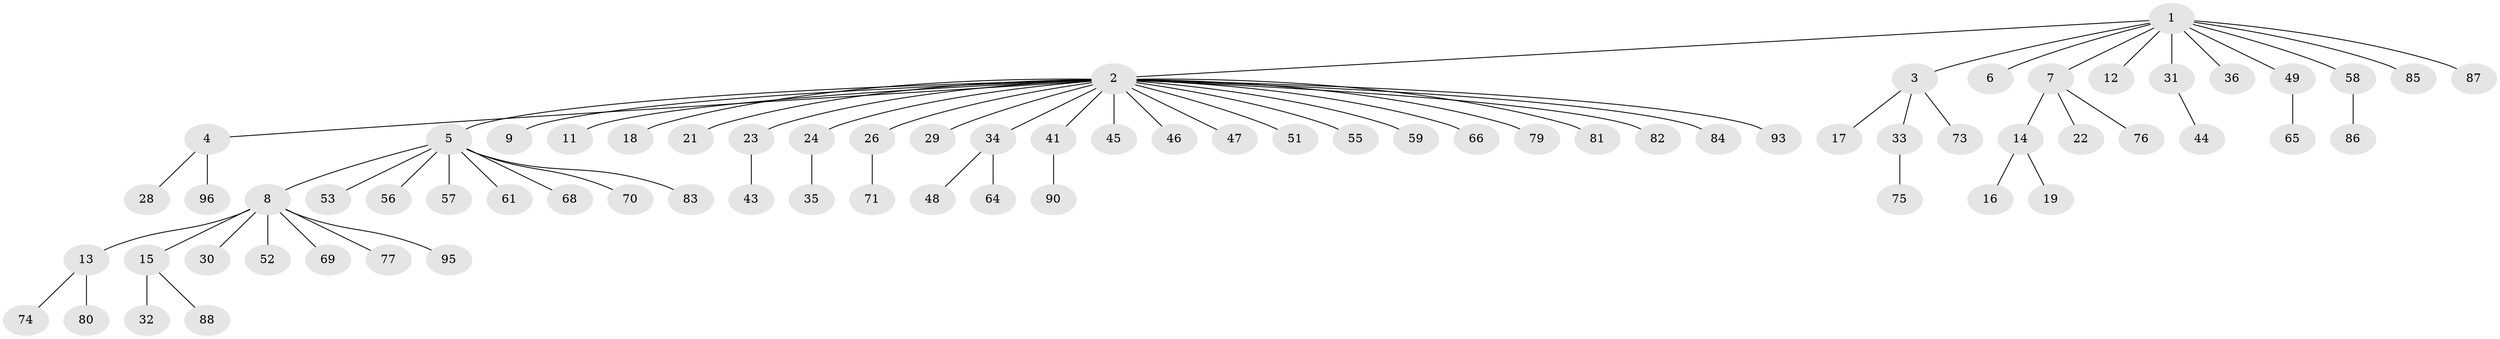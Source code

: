 // original degree distribution, {9: 0.020618556701030927, 26: 0.010309278350515464, 5: 0.020618556701030927, 3: 0.07216494845360824, 7: 0.010309278350515464, 1: 0.7010309278350515, 2: 0.1134020618556701, 4: 0.05154639175257732}
// Generated by graph-tools (version 1.1) at 2025/11/02/27/25 16:11:12]
// undirected, 75 vertices, 74 edges
graph export_dot {
graph [start="1"]
  node [color=gray90,style=filled];
  1 [super="+20"];
  2 [super="+54"];
  3 [super="+60"];
  4 [super="+10"];
  5 [super="+42"];
  6;
  7 [super="+62"];
  8 [super="+27"];
  9 [super="+39"];
  11;
  12;
  13 [super="+94"];
  14 [super="+25"];
  15 [super="+89"];
  16 [super="+91"];
  17;
  18 [super="+40"];
  19;
  21 [super="+97"];
  22;
  23 [super="+38"];
  24;
  26 [super="+67"];
  28;
  29;
  30;
  31 [super="+78"];
  32;
  33 [super="+37"];
  34 [super="+63"];
  35 [super="+50"];
  36;
  41;
  43;
  44;
  45;
  46;
  47;
  48;
  49 [super="+92"];
  51 [super="+72"];
  52;
  53;
  55;
  56;
  57;
  58;
  59;
  61;
  64;
  65;
  66;
  68;
  69;
  70;
  71;
  73;
  74;
  75;
  76;
  77;
  79;
  80;
  81;
  82;
  83;
  84;
  85;
  86;
  87;
  88;
  90;
  93;
  95;
  96;
  1 -- 2;
  1 -- 3;
  1 -- 6;
  1 -- 7;
  1 -- 12;
  1 -- 58;
  1 -- 85;
  1 -- 87;
  1 -- 36;
  1 -- 31;
  1 -- 49;
  2 -- 4;
  2 -- 5;
  2 -- 9;
  2 -- 11;
  2 -- 18;
  2 -- 21;
  2 -- 23;
  2 -- 24;
  2 -- 26;
  2 -- 29;
  2 -- 34;
  2 -- 41;
  2 -- 45;
  2 -- 46;
  2 -- 47;
  2 -- 51;
  2 -- 55;
  2 -- 59;
  2 -- 66;
  2 -- 79;
  2 -- 81;
  2 -- 82;
  2 -- 84;
  2 -- 93;
  3 -- 17;
  3 -- 33;
  3 -- 73;
  4 -- 96;
  4 -- 28;
  5 -- 8;
  5 -- 53;
  5 -- 68;
  5 -- 70;
  5 -- 83;
  5 -- 56;
  5 -- 57;
  5 -- 61;
  7 -- 14;
  7 -- 22;
  7 -- 76;
  8 -- 13;
  8 -- 15;
  8 -- 30;
  8 -- 52;
  8 -- 69;
  8 -- 77;
  8 -- 95;
  13 -- 74;
  13 -- 80;
  14 -- 16;
  14 -- 19;
  15 -- 32;
  15 -- 88;
  23 -- 43;
  24 -- 35;
  26 -- 71;
  31 -- 44;
  33 -- 75;
  34 -- 48;
  34 -- 64;
  41 -- 90;
  49 -- 65;
  58 -- 86;
}
